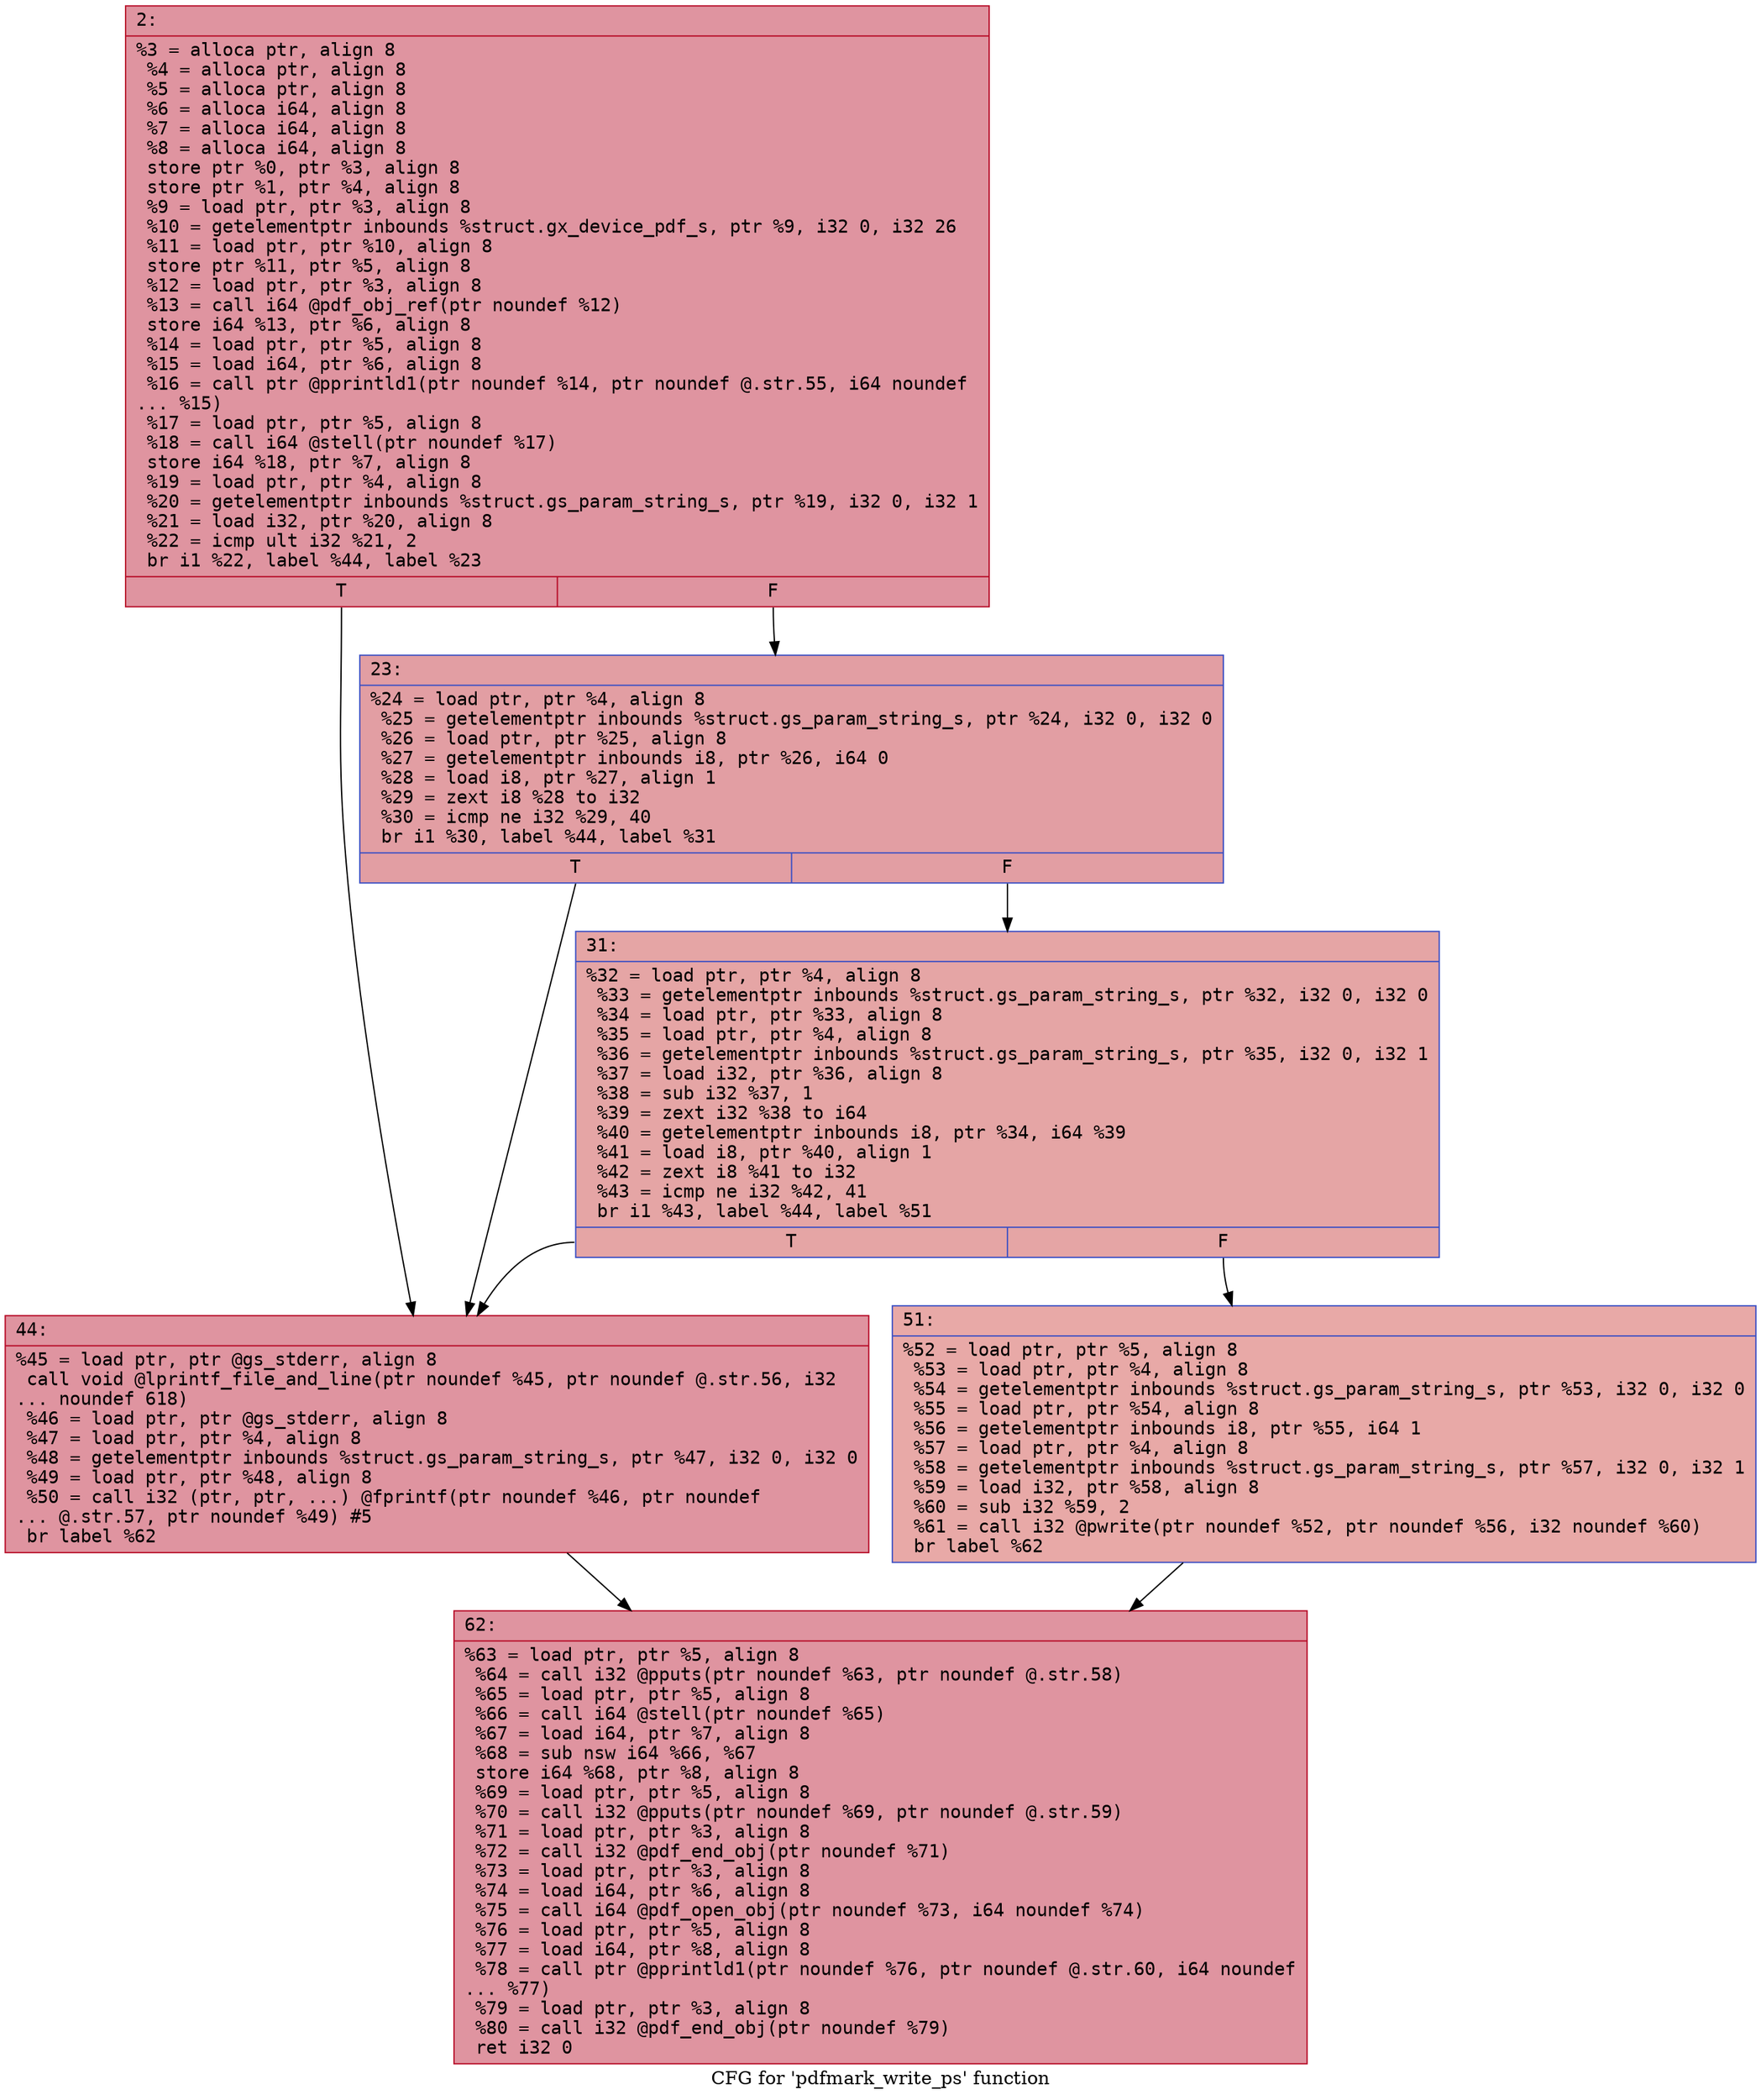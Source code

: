 digraph "CFG for 'pdfmark_write_ps' function" {
	label="CFG for 'pdfmark_write_ps' function";

	Node0x600000ff7f70 [shape=record,color="#b70d28ff", style=filled, fillcolor="#b70d2870" fontname="Courier",label="{2:\l|  %3 = alloca ptr, align 8\l  %4 = alloca ptr, align 8\l  %5 = alloca ptr, align 8\l  %6 = alloca i64, align 8\l  %7 = alloca i64, align 8\l  %8 = alloca i64, align 8\l  store ptr %0, ptr %3, align 8\l  store ptr %1, ptr %4, align 8\l  %9 = load ptr, ptr %3, align 8\l  %10 = getelementptr inbounds %struct.gx_device_pdf_s, ptr %9, i32 0, i32 26\l  %11 = load ptr, ptr %10, align 8\l  store ptr %11, ptr %5, align 8\l  %12 = load ptr, ptr %3, align 8\l  %13 = call i64 @pdf_obj_ref(ptr noundef %12)\l  store i64 %13, ptr %6, align 8\l  %14 = load ptr, ptr %5, align 8\l  %15 = load i64, ptr %6, align 8\l  %16 = call ptr @pprintld1(ptr noundef %14, ptr noundef @.str.55, i64 noundef\l... %15)\l  %17 = load ptr, ptr %5, align 8\l  %18 = call i64 @stell(ptr noundef %17)\l  store i64 %18, ptr %7, align 8\l  %19 = load ptr, ptr %4, align 8\l  %20 = getelementptr inbounds %struct.gs_param_string_s, ptr %19, i32 0, i32 1\l  %21 = load i32, ptr %20, align 8\l  %22 = icmp ult i32 %21, 2\l  br i1 %22, label %44, label %23\l|{<s0>T|<s1>F}}"];
	Node0x600000ff7f70:s0 -> Node0x600000fe8050[tooltip="2 -> 44\nProbability 50.00%" ];
	Node0x600000ff7f70:s1 -> Node0x600000ff3f20[tooltip="2 -> 23\nProbability 50.00%" ];
	Node0x600000ff3f20 [shape=record,color="#3d50c3ff", style=filled, fillcolor="#be242e70" fontname="Courier",label="{23:\l|  %24 = load ptr, ptr %4, align 8\l  %25 = getelementptr inbounds %struct.gs_param_string_s, ptr %24, i32 0, i32 0\l  %26 = load ptr, ptr %25, align 8\l  %27 = getelementptr inbounds i8, ptr %26, i64 0\l  %28 = load i8, ptr %27, align 1\l  %29 = zext i8 %28 to i32\l  %30 = icmp ne i32 %29, 40\l  br i1 %30, label %44, label %31\l|{<s0>T|<s1>F}}"];
	Node0x600000ff3f20:s0 -> Node0x600000fe8050[tooltip="23 -> 44\nProbability 50.00%" ];
	Node0x600000ff3f20:s1 -> Node0x600000fe8000[tooltip="23 -> 31\nProbability 50.00%" ];
	Node0x600000fe8000 [shape=record,color="#3d50c3ff", style=filled, fillcolor="#c5333470" fontname="Courier",label="{31:\l|  %32 = load ptr, ptr %4, align 8\l  %33 = getelementptr inbounds %struct.gs_param_string_s, ptr %32, i32 0, i32 0\l  %34 = load ptr, ptr %33, align 8\l  %35 = load ptr, ptr %4, align 8\l  %36 = getelementptr inbounds %struct.gs_param_string_s, ptr %35, i32 0, i32 1\l  %37 = load i32, ptr %36, align 8\l  %38 = sub i32 %37, 1\l  %39 = zext i32 %38 to i64\l  %40 = getelementptr inbounds i8, ptr %34, i64 %39\l  %41 = load i8, ptr %40, align 1\l  %42 = zext i8 %41 to i32\l  %43 = icmp ne i32 %42, 41\l  br i1 %43, label %44, label %51\l|{<s0>T|<s1>F}}"];
	Node0x600000fe8000:s0 -> Node0x600000fe8050[tooltip="31 -> 44\nProbability 50.00%" ];
	Node0x600000fe8000:s1 -> Node0x600000fe80a0[tooltip="31 -> 51\nProbability 50.00%" ];
	Node0x600000fe8050 [shape=record,color="#b70d28ff", style=filled, fillcolor="#b70d2870" fontname="Courier",label="{44:\l|  %45 = load ptr, ptr @gs_stderr, align 8\l  call void @lprintf_file_and_line(ptr noundef %45, ptr noundef @.str.56, i32\l... noundef 618)\l  %46 = load ptr, ptr @gs_stderr, align 8\l  %47 = load ptr, ptr %4, align 8\l  %48 = getelementptr inbounds %struct.gs_param_string_s, ptr %47, i32 0, i32 0\l  %49 = load ptr, ptr %48, align 8\l  %50 = call i32 (ptr, ptr, ...) @fprintf(ptr noundef %46, ptr noundef\l... @.str.57, ptr noundef %49) #5\l  br label %62\l}"];
	Node0x600000fe8050 -> Node0x600000fe80f0[tooltip="44 -> 62\nProbability 100.00%" ];
	Node0x600000fe80a0 [shape=record,color="#3d50c3ff", style=filled, fillcolor="#ca3b3770" fontname="Courier",label="{51:\l|  %52 = load ptr, ptr %5, align 8\l  %53 = load ptr, ptr %4, align 8\l  %54 = getelementptr inbounds %struct.gs_param_string_s, ptr %53, i32 0, i32 0\l  %55 = load ptr, ptr %54, align 8\l  %56 = getelementptr inbounds i8, ptr %55, i64 1\l  %57 = load ptr, ptr %4, align 8\l  %58 = getelementptr inbounds %struct.gs_param_string_s, ptr %57, i32 0, i32 1\l  %59 = load i32, ptr %58, align 8\l  %60 = sub i32 %59, 2\l  %61 = call i32 @pwrite(ptr noundef %52, ptr noundef %56, i32 noundef %60)\l  br label %62\l}"];
	Node0x600000fe80a0 -> Node0x600000fe80f0[tooltip="51 -> 62\nProbability 100.00%" ];
	Node0x600000fe80f0 [shape=record,color="#b70d28ff", style=filled, fillcolor="#b70d2870" fontname="Courier",label="{62:\l|  %63 = load ptr, ptr %5, align 8\l  %64 = call i32 @pputs(ptr noundef %63, ptr noundef @.str.58)\l  %65 = load ptr, ptr %5, align 8\l  %66 = call i64 @stell(ptr noundef %65)\l  %67 = load i64, ptr %7, align 8\l  %68 = sub nsw i64 %66, %67\l  store i64 %68, ptr %8, align 8\l  %69 = load ptr, ptr %5, align 8\l  %70 = call i32 @pputs(ptr noundef %69, ptr noundef @.str.59)\l  %71 = load ptr, ptr %3, align 8\l  %72 = call i32 @pdf_end_obj(ptr noundef %71)\l  %73 = load ptr, ptr %3, align 8\l  %74 = load i64, ptr %6, align 8\l  %75 = call i64 @pdf_open_obj(ptr noundef %73, i64 noundef %74)\l  %76 = load ptr, ptr %5, align 8\l  %77 = load i64, ptr %8, align 8\l  %78 = call ptr @pprintld1(ptr noundef %76, ptr noundef @.str.60, i64 noundef\l... %77)\l  %79 = load ptr, ptr %3, align 8\l  %80 = call i32 @pdf_end_obj(ptr noundef %79)\l  ret i32 0\l}"];
}
